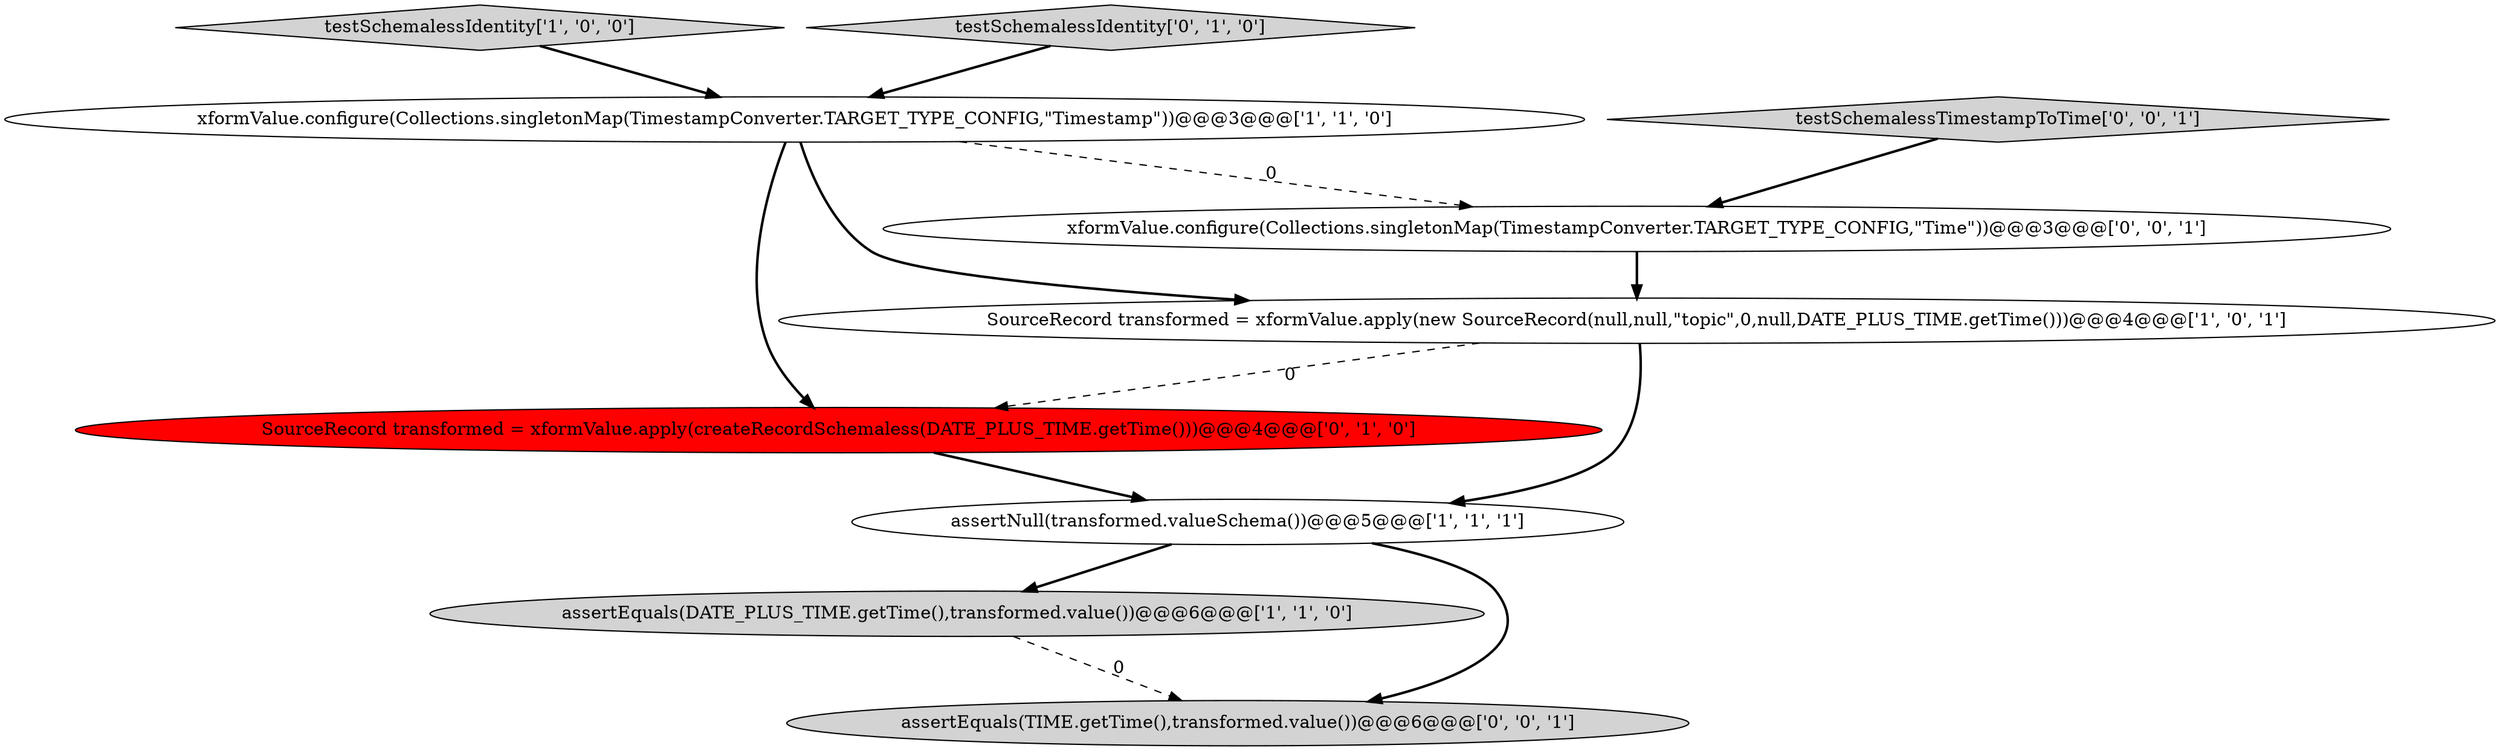 digraph {
0 [style = filled, label = "assertEquals(DATE_PLUS_TIME.getTime(),transformed.value())@@@6@@@['1', '1', '0']", fillcolor = lightgray, shape = ellipse image = "AAA0AAABBB1BBB"];
6 [style = filled, label = "SourceRecord transformed = xformValue.apply(createRecordSchemaless(DATE_PLUS_TIME.getTime()))@@@4@@@['0', '1', '0']", fillcolor = red, shape = ellipse image = "AAA1AAABBB2BBB"];
3 [style = filled, label = "testSchemalessIdentity['1', '0', '0']", fillcolor = lightgray, shape = diamond image = "AAA0AAABBB1BBB"];
4 [style = filled, label = "SourceRecord transformed = xformValue.apply(new SourceRecord(null,null,\"topic\",0,null,DATE_PLUS_TIME.getTime()))@@@4@@@['1', '0', '1']", fillcolor = white, shape = ellipse image = "AAA0AAABBB1BBB"];
8 [style = filled, label = "assertEquals(TIME.getTime(),transformed.value())@@@6@@@['0', '0', '1']", fillcolor = lightgray, shape = ellipse image = "AAA0AAABBB3BBB"];
9 [style = filled, label = "testSchemalessTimestampToTime['0', '0', '1']", fillcolor = lightgray, shape = diamond image = "AAA0AAABBB3BBB"];
7 [style = filled, label = "xformValue.configure(Collections.singletonMap(TimestampConverter.TARGET_TYPE_CONFIG,\"Time\"))@@@3@@@['0', '0', '1']", fillcolor = white, shape = ellipse image = "AAA0AAABBB3BBB"];
1 [style = filled, label = "assertNull(transformed.valueSchema())@@@5@@@['1', '1', '1']", fillcolor = white, shape = ellipse image = "AAA0AAABBB1BBB"];
5 [style = filled, label = "testSchemalessIdentity['0', '1', '0']", fillcolor = lightgray, shape = diamond image = "AAA0AAABBB2BBB"];
2 [style = filled, label = "xformValue.configure(Collections.singletonMap(TimestampConverter.TARGET_TYPE_CONFIG,\"Timestamp\"))@@@3@@@['1', '1', '0']", fillcolor = white, shape = ellipse image = "AAA0AAABBB1BBB"];
6->1 [style = bold, label=""];
0->8 [style = dashed, label="0"];
5->2 [style = bold, label=""];
4->1 [style = bold, label=""];
1->0 [style = bold, label=""];
7->4 [style = bold, label=""];
1->8 [style = bold, label=""];
3->2 [style = bold, label=""];
9->7 [style = bold, label=""];
4->6 [style = dashed, label="0"];
2->7 [style = dashed, label="0"];
2->4 [style = bold, label=""];
2->6 [style = bold, label=""];
}
